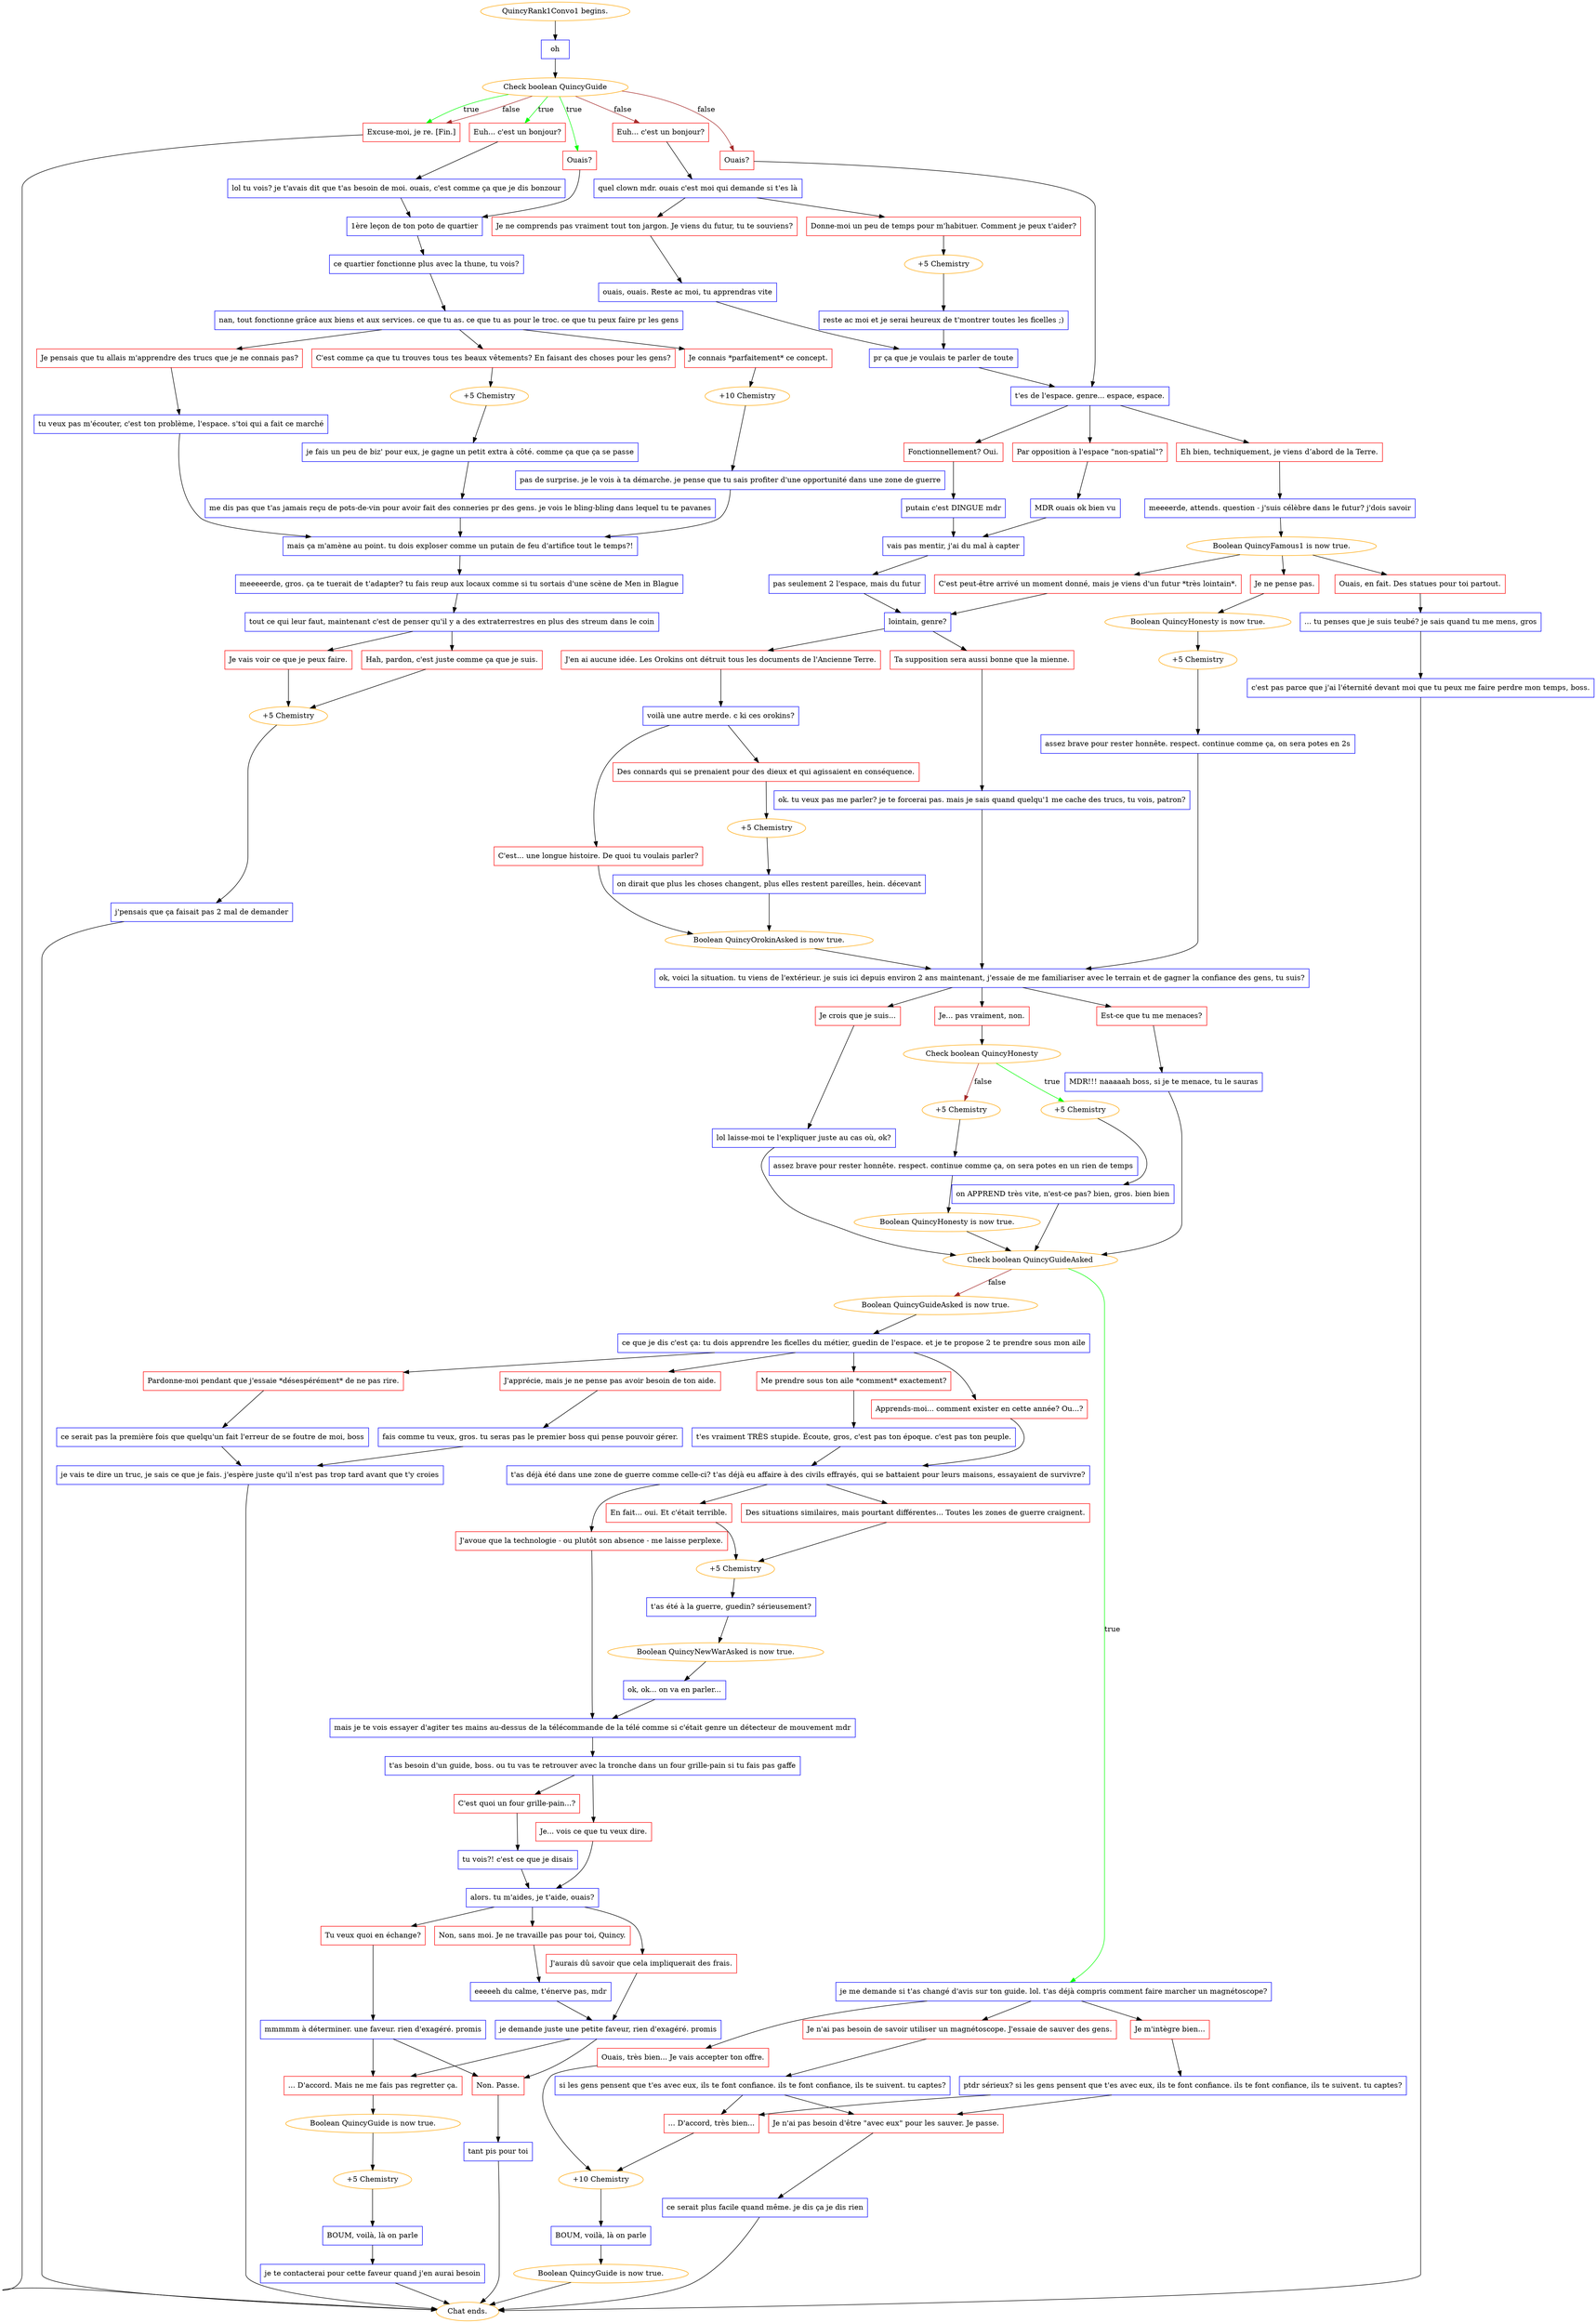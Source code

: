 digraph {
	"QuincyRank1Convo1 begins." [color=orange];
		"QuincyRank1Convo1 begins." -> j670054723;
	j670054723 [label="oh",shape=box,color=blue];
		j670054723 -> j2449301634;
	j2449301634 [label="Check boolean QuincyGuide",color=orange];
		j2449301634 -> j430504689 [label=true,color=green];
		j2449301634 -> j3473561431 [label=true,color=green];
		j2449301634 -> j63653624 [label=true,color=green];
		j2449301634 -> j430504689 [label=false,color=brown];
		j2449301634 -> j2084084902 [label=false,color=brown];
		j2449301634 -> j40911587 [label=false,color=brown];
	j430504689 [label="Excuse-moi, je re. [Fin.]",shape=box,color=red];
		j430504689 -> "Chat ends.";
	j3473561431 [label="Euh... c'est un bonjour?",shape=box,color=red];
		j3473561431 -> j1855226855;
	j63653624 [label="Ouais?",shape=box,color=red];
		j63653624 -> j1681036088;
	j2084084902 [label="Euh... c'est un bonjour?",shape=box,color=red];
		j2084084902 -> j2753098157;
	j40911587 [label="Ouais?",shape=box,color=red];
		j40911587 -> j2867448621;
	"Chat ends." [color=orange];
	j1855226855 [label="lol tu vois? je t'avais dit que t'as besoin de moi. ouais, c'est comme ça que je dis bonzour",shape=box,color=blue];
		j1855226855 -> j1681036088;
	j1681036088 [label="1ère leçon de ton poto de quartier",shape=box,color=blue];
		j1681036088 -> j914562780;
	j2753098157 [label="quel clown mdr. ouais c'est moi qui demande si t'es là",shape=box,color=blue];
		j2753098157 -> j13589156;
		j2753098157 -> j2796488992;
	j2867448621 [label="t'es de l'espace. genre... espace, espace.",shape=box,color=blue];
		j2867448621 -> j3319798531;
		j2867448621 -> j1129523578;
		j2867448621 -> j3228553006;
	j914562780 [label="ce quartier fonctionne plus avec la thune, tu vois?",shape=box,color=blue];
		j914562780 -> j3201977099;
	j13589156 [label="Je ne comprends pas vraiment tout ton jargon. Je viens du futur, tu te souviens?",shape=box,color=red];
		j13589156 -> j3979478538;
	j2796488992 [label="Donne-moi un peu de temps pour m'habituer. Comment je peux t'aider?",shape=box,color=red];
		j2796488992 -> j1753950405;
	j3319798531 [label="Par opposition à l'espace \"non-spatial\"?",shape=box,color=red];
		j3319798531 -> j3783157537;
	j1129523578 [label="Fonctionnellement? Oui.",shape=box,color=red];
		j1129523578 -> j1085043137;
	j3228553006 [label="Eh bien, techniquement, je viens d’abord de la Terre.",shape=box,color=red];
		j3228553006 -> j2375878575;
	j3201977099 [label="nan, tout fonctionne grâce aux biens et aux services. ce que tu as. ce que tu as pour le troc. ce que tu peux faire pr les gens",shape=box,color=blue];
		j3201977099 -> j1376126034;
		j3201977099 -> j2654799131;
		j3201977099 -> j2887564963;
	j3979478538 [label="ouais, ouais. Reste ac moi, tu apprendras vite",shape=box,color=blue];
		j3979478538 -> j1219949860;
	j1753950405 [label="+5 Chemistry",color=orange];
		j1753950405 -> j3932508452;
	j3783157537 [label="MDR ouais ok bien vu",shape=box,color=blue];
		j3783157537 -> j3164390860;
	j1085043137 [label="putain c'est DINGUE mdr",shape=box,color=blue];
		j1085043137 -> j3164390860;
	j2375878575 [label="meeeerde, attends. question - j'suis célèbre dans le futur? j'dois savoir",shape=box,color=blue];
		j2375878575 -> j484092733;
	j1376126034 [label="C'est comme ça que tu trouves tous tes beaux vêtements? En faisant des choses pour les gens?",shape=box,color=red];
		j1376126034 -> j1992381274;
	j2654799131 [label="Je connais *parfaitement* ce concept.",shape=box,color=red];
		j2654799131 -> j1426901286;
	j2887564963 [label="Je pensais que tu allais m'apprendre des trucs que je ne connais pas?",shape=box,color=red];
		j2887564963 -> j1432270564;
	j1219949860 [label="pr ça que je voulais te parler de toute",shape=box,color=blue];
		j1219949860 -> j2867448621;
	j3932508452 [label="reste ac moi et je serai heureux de t'montrer toutes les ficelles ;)",shape=box,color=blue];
		j3932508452 -> j1219949860;
	j3164390860 [label="vais pas mentir, j'ai du mal à capter",shape=box,color=blue];
		j3164390860 -> j1361880833;
	j484092733 [label="Boolean QuincyFamous1 is now true.",color=orange];
		j484092733 -> j484435056;
		j484092733 -> j291447107;
		j484092733 -> j2379255729;
	j1992381274 [label="+5 Chemistry",color=orange];
		j1992381274 -> j627159433;
	j1426901286 [label="+10 Chemistry",color=orange];
		j1426901286 -> j1768336364;
	j1432270564 [label="tu veux pas m'écouter, c'est ton problème, l'espace. s'toi qui a fait ce marché",shape=box,color=blue];
		j1432270564 -> j673593402;
	j1361880833 [label="pas seulement 2 l'espace, mais du futur",shape=box,color=blue];
		j1361880833 -> j3231575829;
	j484435056 [label="Ouais, en fait. Des statues pour toi partout.",shape=box,color=red];
		j484435056 -> j1744823104;
	j291447107 [label="Je ne pense pas.",shape=box,color=red];
		j291447107 -> j315810779;
	j2379255729 [label="C'est peut-être arrivé un moment donné, mais je viens d'un futur *très lointain*.",shape=box,color=red];
		j2379255729 -> j3231575829;
	j627159433 [label="je fais un peu de biz' pour eux, je gagne un petit extra à côté. comme ça que ça se passe",shape=box,color=blue];
		j627159433 -> j3494610668;
	j1768336364 [label="pas de surprise. je le vois à ta démarche. je pense que tu sais profiter d'une opportunité dans une zone de guerre",shape=box,color=blue];
		j1768336364 -> j673593402;
	j673593402 [label="mais ça m'amène au point. tu dois exploser comme un putain de feu d'artifice tout le temps?!",shape=box,color=blue];
		j673593402 -> j1047603738;
	j3231575829 [label="lointain, genre?",shape=box,color=blue];
		j3231575829 -> j2139630618;
		j3231575829 -> j451858939;
	j1744823104 [label="... tu penses que je suis teubé? je sais quand tu me mens, gros",shape=box,color=blue];
		j1744823104 -> j1964182744;
	j315810779 [label="Boolean QuincyHonesty is now true.",color=orange];
		j315810779 -> j1858732737;
	j3494610668 [label="me dis pas que t'as jamais reçu de pots-de-vin pour avoir fait des conneries pr des gens. je vois le bling-bling dans lequel tu te pavanes",shape=box,color=blue];
		j3494610668 -> j673593402;
	j1047603738 [label="meeeeerde, gros. ça te tuerait de t'adapter? tu fais reup aux locaux comme si tu sortais d'une scène de Men in Blague",shape=box,color=blue];
		j1047603738 -> j2808279277;
	j2139630618 [label="Ta supposition sera aussi bonne que la mienne.",shape=box,color=red];
		j2139630618 -> j3776885956;
	j451858939 [label="J'en ai aucune idée. Les Orokins ont détruit tous les documents de l'Ancienne Terre.",shape=box,color=red];
		j451858939 -> j1133506796;
	j1964182744 [label="c'est pas parce que j'ai l'éternité devant moi que tu peux me faire perdre mon temps, boss.",shape=box,color=blue];
		j1964182744 -> "Chat ends.";
	j1858732737 [label="+5 Chemistry",color=orange];
		j1858732737 -> j2246095492;
	j2808279277 [label="tout ce qui leur faut, maintenant c'est de penser qu'il y a des extraterrestres en plus des streum dans le coin",shape=box,color=blue];
		j2808279277 -> j299623432;
		j2808279277 -> j1884022584;
	j3776885956 [label="ok. tu veux pas me parler? je te forcerai pas. mais je sais quand quelqu'1 me cache des trucs, tu vois, patron?",shape=box,color=blue];
		j3776885956 -> j1973408675;
	j1133506796 [label="voilà une autre merde. c ki ces orokins?",shape=box,color=blue];
		j1133506796 -> j1120861389;
		j1133506796 -> j3785627494;
	j2246095492 [label="assez brave pour rester honnête. respect. continue comme ça, on sera potes en 2s",shape=box,color=blue];
		j2246095492 -> j1973408675;
	j299623432 [label="Je vais voir ce que je peux faire.",shape=box,color=red];
		j299623432 -> j1590677368;
	j1884022584 [label="Hah, pardon, c'est juste comme ça que je suis.",shape=box,color=red];
		j1884022584 -> j1590677368;
	j1973408675 [label="ok, voici la situation. tu viens de l'extérieur. je suis ici depuis environ 2 ans maintenant, j'essaie de me familiariser avec le terrain et de gagner la confiance des gens, tu suis?",shape=box,color=blue];
		j1973408675 -> j2321114898;
		j1973408675 -> j730322123;
		j1973408675 -> j2653703682;
	j1120861389 [label="C'est... une longue histoire. De quoi tu voulais parler?",shape=box,color=red];
		j1120861389 -> j1918277680;
	j3785627494 [label="Des connards qui se prenaient pour des dieux et qui agissaient en conséquence.",shape=box,color=red];
		j3785627494 -> j2071297088;
	j1590677368 [label="+5 Chemistry",color=orange];
		j1590677368 -> j109777923;
	j2321114898 [label="Je... pas vraiment, non.",shape=box,color=red];
		j2321114898 -> j513835299;
	j730322123 [label="Est-ce que tu me menaces?",shape=box,color=red];
		j730322123 -> j2035660951;
	j2653703682 [label="Je crois que je suis...",shape=box,color=red];
		j2653703682 -> j291900715;
	j1918277680 [label="Boolean QuincyOrokinAsked is now true.",color=orange];
		j1918277680 -> j1973408675;
	j2071297088 [label="+5 Chemistry",color=orange];
		j2071297088 -> j4163338626;
	j109777923 [label="j'pensais que ça faisait pas 2 mal de demander",shape=box,color=blue];
		j109777923 -> "Chat ends.";
	j513835299 [label="Check boolean QuincyHonesty",color=orange];
		j513835299 -> j3661129548 [label=true,color=green];
		j513835299 -> j16587429 [label=false,color=brown];
	j2035660951 [label="MDR!!! naaaaah boss, si je te menace, tu le sauras",shape=box,color=blue];
		j2035660951 -> j3623539589;
	j291900715 [label="lol laisse-moi te l'expliquer juste au cas où, ok?",shape=box,color=blue];
		j291900715 -> j3623539589;
	j4163338626 [label="on dirait que plus les choses changent, plus elles restent pareilles, hein. décevant",shape=box,color=blue];
		j4163338626 -> j1918277680;
	j3661129548 [label="+5 Chemistry",color=orange];
		j3661129548 -> j3640424985;
	j16587429 [label="+5 Chemistry",color=orange];
		j16587429 -> j444004828;
	j3623539589 [label="Check boolean QuincyGuideAsked",color=orange];
		j3623539589 -> j2965197041 [label=true,color=green];
		j3623539589 -> j1752211542 [label=false,color=brown];
	j3640424985 [label="on APPREND très vite, n'est-ce pas? bien, gros. bien bien",shape=box,color=blue];
		j3640424985 -> j3623539589;
	j444004828 [label="assez brave pour rester honnête. respect. continue comme ça, on sera potes en un rien de temps",shape=box,color=blue];
		j444004828 -> j2278913829;
	j2965197041 [label="je me demande si t'as changé d'avis sur ton guide. lol. t'as déjà compris comment faire marcher un magnétoscope?",shape=box,color=blue];
		j2965197041 -> j3821114391;
		j2965197041 -> j241185235;
		j2965197041 -> j389837840;
	j1752211542 [label="Boolean QuincyGuideAsked is now true.",color=orange];
		j1752211542 -> j2089220652;
	j2278913829 [label="Boolean QuincyHonesty is now true.",color=orange];
		j2278913829 -> j3623539589;
	j3821114391 [label="Ouais, très bien... Je vais accepter ton offre.",shape=box,color=red];
		j3821114391 -> j2946074947;
	j241185235 [label="Je m'intègre bien...",shape=box,color=red];
		j241185235 -> j326470373;
	j389837840 [label="Je n'ai pas besoin de savoir utiliser un magnétoscope. J'essaie de sauver des gens.",shape=box,color=red];
		j389837840 -> j885642318;
	j2089220652 [label="ce que je dis c'est ça: tu dois apprendre les ficelles du métier, guedin de l'espace. et je te propose 2 te prendre sous mon aile",shape=box,color=blue];
		j2089220652 -> j710276006;
		j2089220652 -> j231595087;
		j2089220652 -> j3826949570;
		j2089220652 -> j1310127206;
	j2946074947 [label="+10 Chemistry",color=orange];
		j2946074947 -> j956607877;
	j326470373 [label="ptdr sérieux? si les gens pensent que t'es avec eux, ils te font confiance. ils te font confiance, ils te suivent. tu captes?",shape=box,color=blue];
		j326470373 -> j3518234787;
		j326470373 -> j3446131570;
	j885642318 [label="si les gens pensent que t'es avec eux, ils te font confiance. ils te font confiance, ils te suivent. tu captes?",shape=box,color=blue];
		j885642318 -> j3518234787;
		j885642318 -> j3446131570;
	j710276006 [label="Apprends-moi... comment exister en cette année? Ou...?",shape=box,color=red];
		j710276006 -> j1969311040;
	j231595087 [label="Me prendre sous ton aile *comment* exactement?",shape=box,color=red];
		j231595087 -> j401927235;
	j3826949570 [label="Pardonne-moi pendant que j'essaie *désespérément* de ne pas rire.",shape=box,color=red];
		j3826949570 -> j2010993613;
	j1310127206 [label="J'apprécie, mais je ne pense pas avoir besoin de ton aide.",shape=box,color=red];
		j1310127206 -> j4126091295;
	j956607877 [label="BOUM, voilà, là on parle",shape=box,color=blue];
		j956607877 -> j1991430692;
	j3518234787 [label="... D'accord, très bien...",shape=box,color=red];
		j3518234787 -> j2946074947;
	j3446131570 [label="Je n'ai pas besoin d'être \"avec eux\" pour les sauver. Je passe.",shape=box,color=red];
		j3446131570 -> j1562281420;
	j1969311040 [label="t'as déjà été dans une zone de guerre comme celle-ci? t'as déjà eu affaire à des civils effrayés, qui se battaient pour leurs maisons, essayaient de survivre?",shape=box,color=blue];
		j1969311040 -> j76401478;
		j1969311040 -> j2801336338;
		j1969311040 -> j4221002491;
	j401927235 [label="t'es vraiment TRÈS stupide. Écoute, gros, c'est pas ton époque. c'est pas ton peuple.",shape=box,color=blue];
		j401927235 -> j1969311040;
	j2010993613 [label="ce serait pas la première fois que quelqu'un fait l'erreur de se foutre de moi, boss",shape=box,color=blue];
		j2010993613 -> j1174365241;
	j4126091295 [label="fais comme tu veux, gros. tu seras pas le premier boss qui pense pouvoir gérer.",shape=box,color=blue];
		j4126091295 -> j1174365241;
	j1991430692 [label="Boolean QuincyGuide is now true.",color=orange];
		j1991430692 -> "Chat ends.";
	j1562281420 [label="ce serait plus facile quand même. je dis ça je dis rien",shape=box,color=blue];
		j1562281420 -> "Chat ends.";
	j76401478 [label="J'avoue que la technologie - ou plutôt son absence - me laisse perplexe.",shape=box,color=red];
		j76401478 -> j2287421326;
	j2801336338 [label="Des situations similaires, mais pourtant différentes... Toutes les zones de guerre craignent.",shape=box,color=red];
		j2801336338 -> j1270859153;
	j4221002491 [label="En fait... oui. Et c'était terrible.",shape=box,color=red];
		j4221002491 -> j1270859153;
	j1174365241 [label="je vais te dire un truc, je sais ce que je fais. j'espère juste qu'il n'est pas trop tard avant que t'y croies",shape=box,color=blue];
		j1174365241 -> "Chat ends.";
	j2287421326 [label="mais je te vois essayer d'agiter tes mains au-dessus de la télécommande de la télé comme si c'était genre un détecteur de mouvement mdr",shape=box,color=blue];
		j2287421326 -> j4247431863;
	j1270859153 [label="+5 Chemistry",color=orange];
		j1270859153 -> j3556195069;
	j4247431863 [label="t'as besoin d'un guide, boss. ou tu vas te retrouver avec la tronche dans un four grille-pain si tu fais pas gaffe",shape=box,color=blue];
		j4247431863 -> j1031594649;
		j4247431863 -> j3675365945;
	j3556195069 [label="t'as été à la guerre, guedin? sérieusement?",shape=box,color=blue];
		j3556195069 -> j2144500108;
	j1031594649 [label="C'est quoi un four grille-pain...?",shape=box,color=red];
		j1031594649 -> j3356863024;
	j3675365945 [label="Je... vois ce que tu veux dire.",shape=box,color=red];
		j3675365945 -> j1529911523;
	j2144500108 [label="Boolean QuincyNewWarAsked is now true.",color=orange];
		j2144500108 -> j2682027686;
	j3356863024 [label="tu vois?! c'est ce que je disais",shape=box,color=blue];
		j3356863024 -> j1529911523;
	j1529911523 [label="alors. tu m'aides, je t'aide, ouais?",shape=box,color=blue];
		j1529911523 -> j1562964621;
		j1529911523 -> j3228942451;
		j1529911523 -> j2729588986;
	j2682027686 [label="ok, ok... on va en parler...",shape=box,color=blue];
		j2682027686 -> j2287421326;
	j1562964621 [label="Tu veux quoi en échange?",shape=box,color=red];
		j1562964621 -> j3086144750;
	j3228942451 [label="J'aurais dû savoir que cela impliquerait des frais.",shape=box,color=red];
		j3228942451 -> j3534431434;
	j2729588986 [label="Non, sans moi. Je ne travaille pas pour toi, Quincy.",shape=box,color=red];
		j2729588986 -> j431834031;
	j3086144750 [label="mmmmm à déterminer. une faveur. rien d'exagéré. promis",shape=box,color=blue];
		j3086144750 -> j2258879589;
		j3086144750 -> j789269908;
	j3534431434 [label="je demande juste une petite faveur, rien d'exagéré. promis",shape=box,color=blue];
		j3534431434 -> j2258879589;
		j3534431434 -> j789269908;
	j431834031 [label="eeeeeh du calme, t'énerve pas, mdr",shape=box,color=blue];
		j431834031 -> j3534431434;
	j2258879589 [label="... D'accord. Mais ne me fais pas regretter ça.",shape=box,color=red];
		j2258879589 -> j1955628935;
	j789269908 [label="Non. Passe.",shape=box,color=red];
		j789269908 -> j3973439584;
	j1955628935 [label="Boolean QuincyGuide is now true.",color=orange];
		j1955628935 -> j1742494162;
	j3973439584 [label="tant pis pour toi",shape=box,color=blue];
		j3973439584 -> "Chat ends.";
	j1742494162 [label="+5 Chemistry",color=orange];
		j1742494162 -> j3260436932;
	j3260436932 [label="BOUM, voilà, là on parle",shape=box,color=blue];
		j3260436932 -> j4200025398;
	j4200025398 [label="je te contacterai pour cette faveur quand j'en aurai besoin",shape=box,color=blue];
		j4200025398 -> "Chat ends.";
}